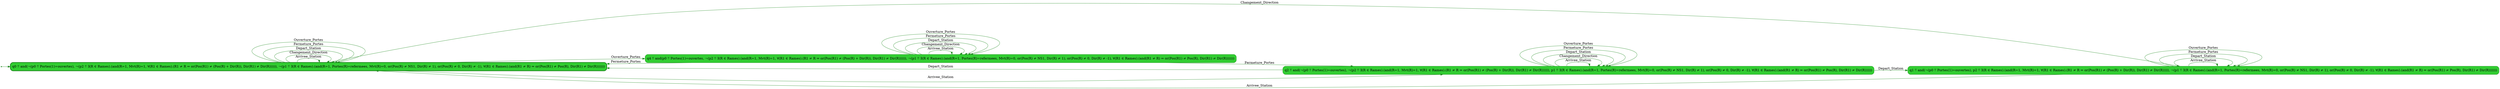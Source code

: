 digraph g {

	rankdir="LR"

	__invisible__[shape="point", color="forestgreen"]
	q0[label="q0 ≝ and(¬(p0 ≝ Portes(1)=ouvertes), ¬(p2 ≝ ∃(R ∈ Rames).(and(R=1, Mvt(R)=1, ∀(R1 ∈ Rames).(R1 ≠ R ⇒ or(Pos(R1) ≠ (Pos(R) + Dir(R)), Dir(R1) ≠ Dir(R)))))), ¬(p1 ≝ ∃(R ∈ Rames).(and(R=1, Portes(R)=refermees, Mvt(R)=0, or(Pos(R) ≠ NS1, Dir(R) ≠ 1), or(Pos(R) ≠ 0, Dir(R) ≠ -1), ∀(R1 ∈ Rames).(and(R1 ≠ R) ⇒ or(Pos(R1) ≠ Pos(R), Dir(R1) ≠ Dir(R)))))))", shape="box", style="rounded, filled", color="forestgreen", fillcolor="limegreen", penwidth=3] // Initial
	q1[label="q1 ≝ and(¬(p0 ≝ Portes(1)=ouvertes), p2 ≝ ∃(R ∈ Rames).(and(R=1, Mvt(R)=1, ∀(R1 ∈ Rames).(R1 ≠ R ⇒ or(Pos(R1) ≠ (Pos(R) + Dir(R)), Dir(R1) ≠ Dir(R))))), ¬(p1 ≝ ∃(R ∈ Rames).(and(R=1, Portes(R)=refermees, Mvt(R)=0, or(Pos(R) ≠ NS1, Dir(R) ≠ 1), or(Pos(R) ≠ 0, Dir(R) ≠ -1), ∀(R1 ∈ Rames).(and(R1 ≠ R) ⇒ or(Pos(R1) ≠ Pos(R), Dir(R1) ≠ Dir(R)))))))", shape="box", style="rounded, filled", color="forestgreen", fillcolor="limegreen"]
	q2[label="q2 ≝ and(¬(p0 ≝ Portes(1)=ouvertes), ¬(p2 ≝ ∃(R ∈ Rames).(and(R=1, Mvt(R)=1, ∀(R1 ∈ Rames).(R1 ≠ R ⇒ or(Pos(R1) ≠ (Pos(R) + Dir(R)), Dir(R1) ≠ Dir(R)))))), p1 ≝ ∃(R ∈ Rames).(and(R=1, Portes(R)=refermees, Mvt(R)=0, or(Pos(R) ≠ NS1, Dir(R) ≠ 1), or(Pos(R) ≠ 0, Dir(R) ≠ -1), ∀(R1 ∈ Rames).(and(R1 ≠ R) ⇒ or(Pos(R1) ≠ Pos(R), Dir(R1) ≠ Dir(R))))))", shape="box", style="rounded, filled", color="forestgreen", fillcolor="limegreen"]
	q4[label="q4 ≝ and(p0 ≝ Portes(1)=ouvertes, ¬(p2 ≝ ∃(R ∈ Rames).(and(R=1, Mvt(R)=1, ∀(R1 ∈ Rames).(R1 ≠ R ⇒ or(Pos(R1) ≠ (Pos(R) + Dir(R)), Dir(R1) ≠ Dir(R)))))), ¬(p1 ≝ ∃(R ∈ Rames).(and(R=1, Portes(R)=refermees, Mvt(R)=0, or(Pos(R) ≠ NS1, Dir(R) ≠ 1), or(Pos(R) ≠ 0, Dir(R) ≠ -1), ∀(R1 ∈ Rames).(and(R1 ≠ R) ⇒ or(Pos(R1) ≠ Pos(R), Dir(R1) ≠ Dir(R)))))))", shape="box", style="rounded, filled", color="forestgreen", fillcolor="limegreen"]

	__invisible__ -> q0[color="forestgreen"]
	q0 -> q0[label="Arrivee_Station", color="forestgreen"]
	q0 -> q0[label="Changement_Direction", color="forestgreen"]
	q0 -> q0[label="Depart_Station", color="forestgreen"]
	q0 -> q0[label="Fermeture_Portes", color="forestgreen"]
	q0 -> q0[label="Ouverture_Portes", color="forestgreen"]
	q0 -> q1[label="Changement_Direction", color="forestgreen"]
	q1 -> q1[label="Arrivee_Station", color="forestgreen"]
	q1 -> q1[label="Depart_Station", color="forestgreen"]
	q1 -> q1[label="Fermeture_Portes", color="forestgreen"]
	q1 -> q1[label="Ouverture_Portes", color="forestgreen"]
	q1 -> q0[label="Arrivee_Station", color="forestgreen"]
	q0 -> q2[label="Arrivee_Station", color="forestgreen"]
	q2 -> q2[label="Arrivee_Station", color="forestgreen"]
	q2 -> q2[label="Changement_Direction", color="forestgreen"]
	q2 -> q2[label="Depart_Station", color="forestgreen"]
	q2 -> q2[label="Fermeture_Portes", color="forestgreen"]
	q2 -> q2[label="Ouverture_Portes", color="forestgreen"]
	q2 -> q0[label="Depart_Station", color="forestgreen"]
	q2 -> q1[label="Depart_Station", color="forestgreen"]
	q0 -> q4[label="Ouverture_Portes", color="forestgreen"]
	q4 -> q4[label="Arrivee_Station", color="forestgreen"]
	q4 -> q4[label="Changement_Direction", color="forestgreen"]
	q4 -> q4[label="Depart_Station", color="forestgreen"]
	q4 -> q4[label="Fermeture_Portes", color="forestgreen"]
	q4 -> q4[label="Ouverture_Portes", color="forestgreen"]
	q4 -> q0[label="Fermeture_Portes", color="forestgreen"]
	q4 -> q2[label="Fermeture_Portes", color="forestgreen"]

}
